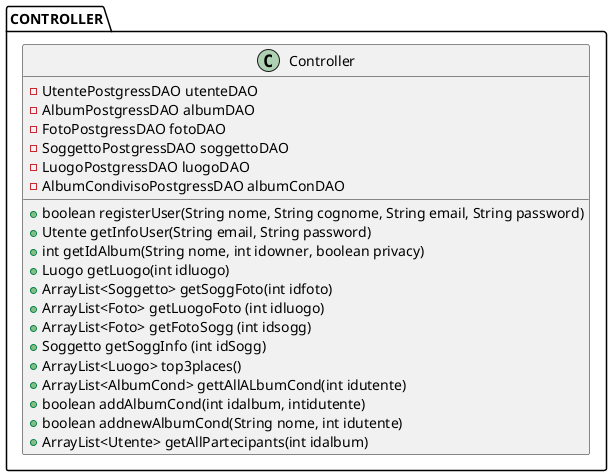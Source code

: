 @startuml Controller
package CONTROLLER{
    class Controller{
        - UtentePostgressDAO utenteDAO
        - AlbumPostgressDAO albumDAO
        - FotoPostgressDAO fotoDAO
        - SoggettoPostgressDAO soggettoDAO
        - LuogoPostgressDAO luogoDAO
        - AlbumCondivisoPostgressDAO albumConDAO

        + boolean registerUser(String nome, String cognome, String email, String password)
        + Utente getInfoUser(String email, String password)
        + int getIdAlbum(String nome, int idowner, boolean privacy)
        + Luogo getLuogo(int idluogo)
        + ArrayList<Soggetto> getSoggFoto(int idfoto)
        + ArrayList<Foto> getLuogoFoto (int idluogo)
        + ArrayList<Foto> getFotoSogg (int idsogg)
        + Soggetto getSoggInfo (int idSogg)
        + ArrayList<Luogo> top3places()
        + ArrayList<AlbumCond> gettAllALbumCond(int idutente)
        + boolean addAlbumCond(int idalbum, intidutente)
        + boolean addnewAlbumCond(String nome, int idutente)
        + ArrayList<Utente> getAllPartecipants(int idalbum)

    }

}
@enduml
